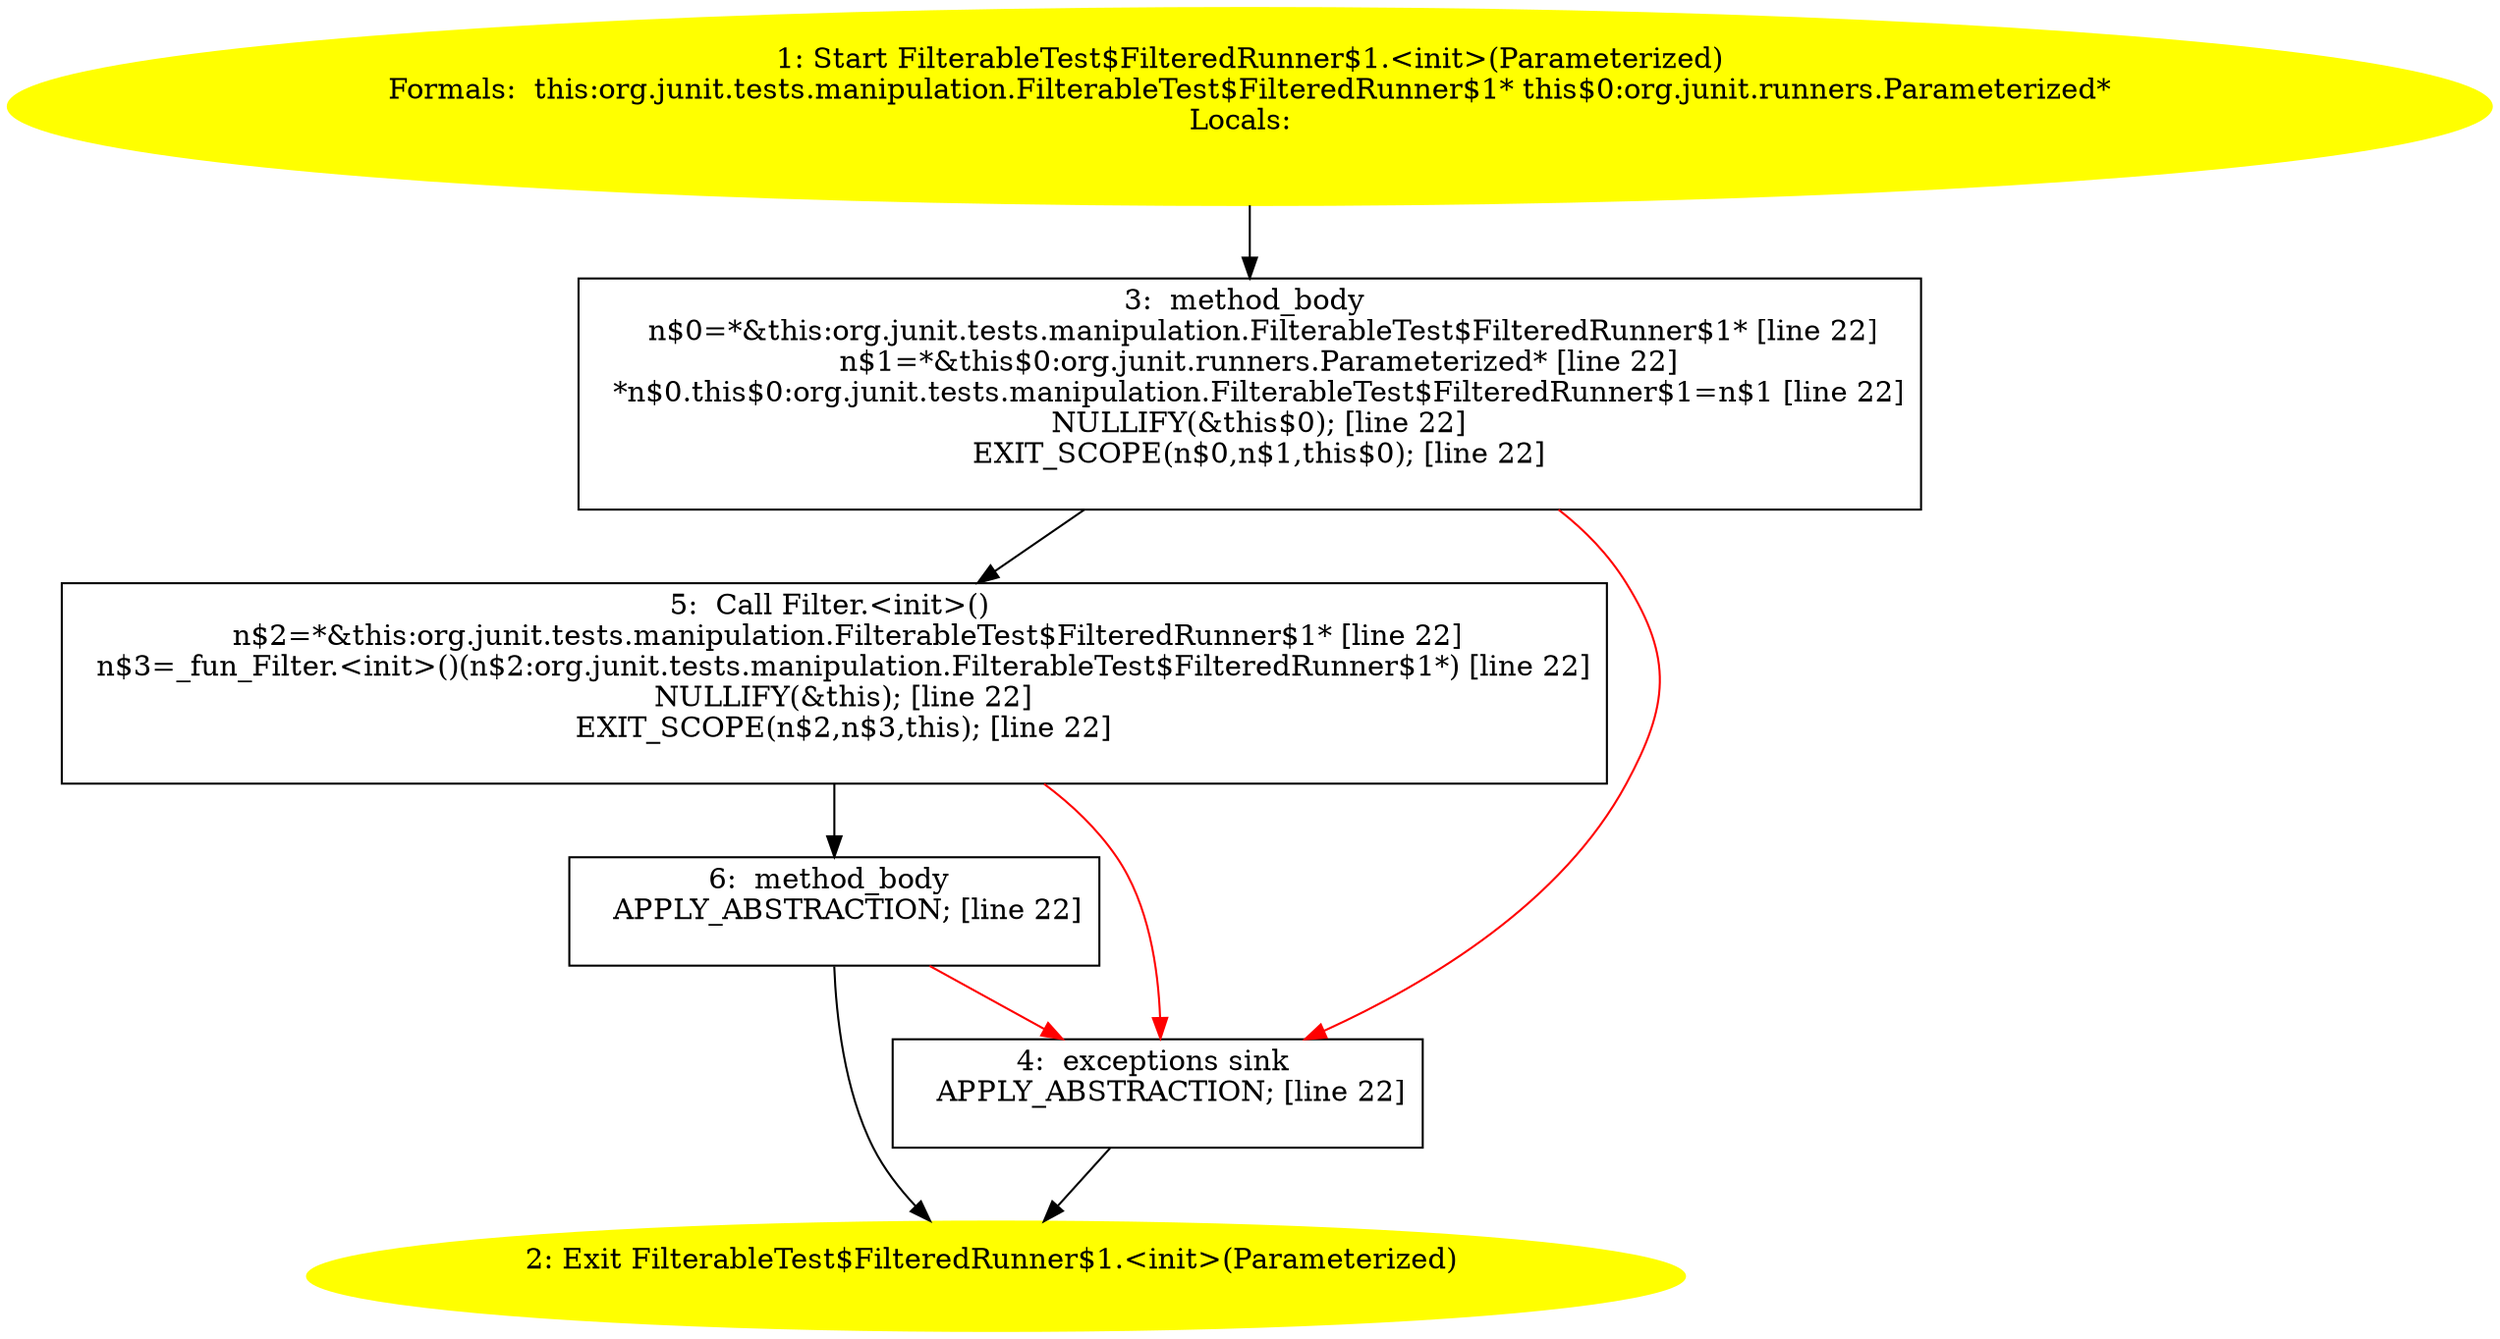 /* @generated */
digraph cfg {
"org.junit.tests.manipulation.FilterableTest$FilteredRunner$1.<init>(org.junit.runners.Parameterized).5bb7f50dfa1be40901727f9c3ec58909_1" [label="1: Start FilterableTest$FilteredRunner$1.<init>(Parameterized)\nFormals:  this:org.junit.tests.manipulation.FilterableTest$FilteredRunner$1* this$0:org.junit.runners.Parameterized*\nLocals:  \n  " color=yellow style=filled]
	

	 "org.junit.tests.manipulation.FilterableTest$FilteredRunner$1.<init>(org.junit.runners.Parameterized).5bb7f50dfa1be40901727f9c3ec58909_1" -> "org.junit.tests.manipulation.FilterableTest$FilteredRunner$1.<init>(org.junit.runners.Parameterized).5bb7f50dfa1be40901727f9c3ec58909_3" ;
"org.junit.tests.manipulation.FilterableTest$FilteredRunner$1.<init>(org.junit.runners.Parameterized).5bb7f50dfa1be40901727f9c3ec58909_2" [label="2: Exit FilterableTest$FilteredRunner$1.<init>(Parameterized) \n  " color=yellow style=filled]
	

"org.junit.tests.manipulation.FilterableTest$FilteredRunner$1.<init>(org.junit.runners.Parameterized).5bb7f50dfa1be40901727f9c3ec58909_3" [label="3:  method_body \n   n$0=*&this:org.junit.tests.manipulation.FilterableTest$FilteredRunner$1* [line 22]\n  n$1=*&this$0:org.junit.runners.Parameterized* [line 22]\n  *n$0.this$0:org.junit.tests.manipulation.FilterableTest$FilteredRunner$1=n$1 [line 22]\n  NULLIFY(&this$0); [line 22]\n  EXIT_SCOPE(n$0,n$1,this$0); [line 22]\n " shape="box"]
	

	 "org.junit.tests.manipulation.FilterableTest$FilteredRunner$1.<init>(org.junit.runners.Parameterized).5bb7f50dfa1be40901727f9c3ec58909_3" -> "org.junit.tests.manipulation.FilterableTest$FilteredRunner$1.<init>(org.junit.runners.Parameterized).5bb7f50dfa1be40901727f9c3ec58909_5" ;
	 "org.junit.tests.manipulation.FilterableTest$FilteredRunner$1.<init>(org.junit.runners.Parameterized).5bb7f50dfa1be40901727f9c3ec58909_3" -> "org.junit.tests.manipulation.FilterableTest$FilteredRunner$1.<init>(org.junit.runners.Parameterized).5bb7f50dfa1be40901727f9c3ec58909_4" [color="red" ];
"org.junit.tests.manipulation.FilterableTest$FilteredRunner$1.<init>(org.junit.runners.Parameterized).5bb7f50dfa1be40901727f9c3ec58909_4" [label="4:  exceptions sink \n   APPLY_ABSTRACTION; [line 22]\n " shape="box"]
	

	 "org.junit.tests.manipulation.FilterableTest$FilteredRunner$1.<init>(org.junit.runners.Parameterized).5bb7f50dfa1be40901727f9c3ec58909_4" -> "org.junit.tests.manipulation.FilterableTest$FilteredRunner$1.<init>(org.junit.runners.Parameterized).5bb7f50dfa1be40901727f9c3ec58909_2" ;
"org.junit.tests.manipulation.FilterableTest$FilteredRunner$1.<init>(org.junit.runners.Parameterized).5bb7f50dfa1be40901727f9c3ec58909_5" [label="5:  Call Filter.<init>() \n   n$2=*&this:org.junit.tests.manipulation.FilterableTest$FilteredRunner$1* [line 22]\n  n$3=_fun_Filter.<init>()(n$2:org.junit.tests.manipulation.FilterableTest$FilteredRunner$1*) [line 22]\n  NULLIFY(&this); [line 22]\n  EXIT_SCOPE(n$2,n$3,this); [line 22]\n " shape="box"]
	

	 "org.junit.tests.manipulation.FilterableTest$FilteredRunner$1.<init>(org.junit.runners.Parameterized).5bb7f50dfa1be40901727f9c3ec58909_5" -> "org.junit.tests.manipulation.FilterableTest$FilteredRunner$1.<init>(org.junit.runners.Parameterized).5bb7f50dfa1be40901727f9c3ec58909_6" ;
	 "org.junit.tests.manipulation.FilterableTest$FilteredRunner$1.<init>(org.junit.runners.Parameterized).5bb7f50dfa1be40901727f9c3ec58909_5" -> "org.junit.tests.manipulation.FilterableTest$FilteredRunner$1.<init>(org.junit.runners.Parameterized).5bb7f50dfa1be40901727f9c3ec58909_4" [color="red" ];
"org.junit.tests.manipulation.FilterableTest$FilteredRunner$1.<init>(org.junit.runners.Parameterized).5bb7f50dfa1be40901727f9c3ec58909_6" [label="6:  method_body \n   APPLY_ABSTRACTION; [line 22]\n " shape="box"]
	

	 "org.junit.tests.manipulation.FilterableTest$FilteredRunner$1.<init>(org.junit.runners.Parameterized).5bb7f50dfa1be40901727f9c3ec58909_6" -> "org.junit.tests.manipulation.FilterableTest$FilteredRunner$1.<init>(org.junit.runners.Parameterized).5bb7f50dfa1be40901727f9c3ec58909_2" ;
	 "org.junit.tests.manipulation.FilterableTest$FilteredRunner$1.<init>(org.junit.runners.Parameterized).5bb7f50dfa1be40901727f9c3ec58909_6" -> "org.junit.tests.manipulation.FilterableTest$FilteredRunner$1.<init>(org.junit.runners.Parameterized).5bb7f50dfa1be40901727f9c3ec58909_4" [color="red" ];
}
